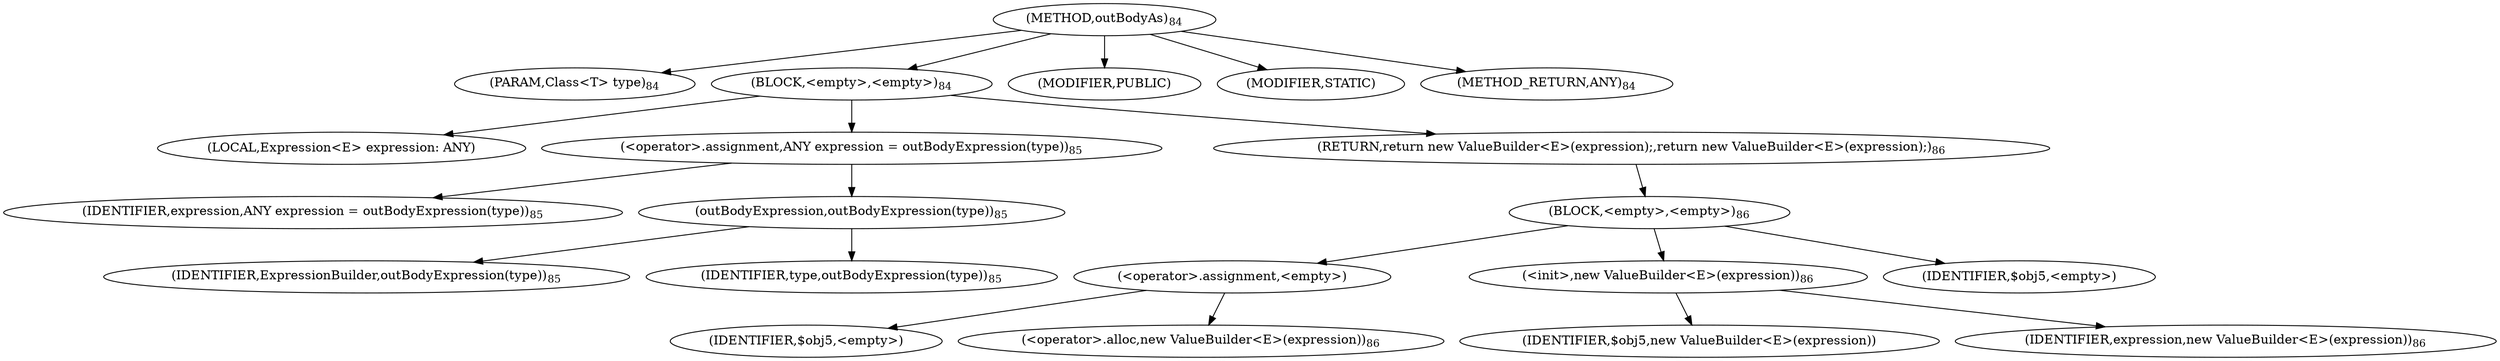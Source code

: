digraph "outBodyAs" {  
"123" [label = <(METHOD,outBodyAs)<SUB>84</SUB>> ]
"124" [label = <(PARAM,Class&lt;T&gt; type)<SUB>84</SUB>> ]
"125" [label = <(BLOCK,&lt;empty&gt;,&lt;empty&gt;)<SUB>84</SUB>> ]
"126" [label = <(LOCAL,Expression&lt;E&gt; expression: ANY)> ]
"127" [label = <(&lt;operator&gt;.assignment,ANY expression = outBodyExpression(type))<SUB>85</SUB>> ]
"128" [label = <(IDENTIFIER,expression,ANY expression = outBodyExpression(type))<SUB>85</SUB>> ]
"129" [label = <(outBodyExpression,outBodyExpression(type))<SUB>85</SUB>> ]
"130" [label = <(IDENTIFIER,ExpressionBuilder,outBodyExpression(type))<SUB>85</SUB>> ]
"131" [label = <(IDENTIFIER,type,outBodyExpression(type))<SUB>85</SUB>> ]
"132" [label = <(RETURN,return new ValueBuilder&lt;E&gt;(expression);,return new ValueBuilder&lt;E&gt;(expression);)<SUB>86</SUB>> ]
"133" [label = <(BLOCK,&lt;empty&gt;,&lt;empty&gt;)<SUB>86</SUB>> ]
"134" [label = <(&lt;operator&gt;.assignment,&lt;empty&gt;)> ]
"135" [label = <(IDENTIFIER,$obj5,&lt;empty&gt;)> ]
"136" [label = <(&lt;operator&gt;.alloc,new ValueBuilder&lt;E&gt;(expression))<SUB>86</SUB>> ]
"137" [label = <(&lt;init&gt;,new ValueBuilder&lt;E&gt;(expression))<SUB>86</SUB>> ]
"138" [label = <(IDENTIFIER,$obj5,new ValueBuilder&lt;E&gt;(expression))> ]
"139" [label = <(IDENTIFIER,expression,new ValueBuilder&lt;E&gt;(expression))<SUB>86</SUB>> ]
"140" [label = <(IDENTIFIER,$obj5,&lt;empty&gt;)> ]
"141" [label = <(MODIFIER,PUBLIC)> ]
"142" [label = <(MODIFIER,STATIC)> ]
"143" [label = <(METHOD_RETURN,ANY)<SUB>84</SUB>> ]
  "123" -> "124" 
  "123" -> "125" 
  "123" -> "141" 
  "123" -> "142" 
  "123" -> "143" 
  "125" -> "126" 
  "125" -> "127" 
  "125" -> "132" 
  "127" -> "128" 
  "127" -> "129" 
  "129" -> "130" 
  "129" -> "131" 
  "132" -> "133" 
  "133" -> "134" 
  "133" -> "137" 
  "133" -> "140" 
  "134" -> "135" 
  "134" -> "136" 
  "137" -> "138" 
  "137" -> "139" 
}
